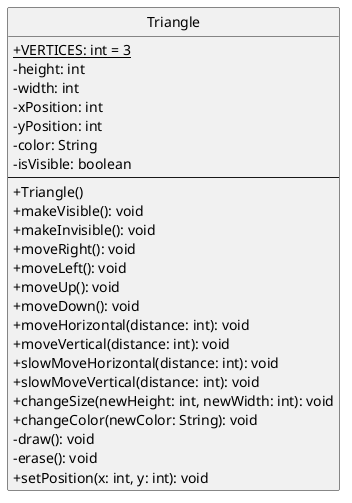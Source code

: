 ' Generated by UML Generator
' Encoded: ZP9RQm8n48NVyolcSQLTAFHjeM2nWa8BnRNsEMQdxc0s8qbqlU1_RoAkbxMqVPmlPoQJSz9rNbg_hBHmSp8BQMK5IalddhstD5rw72esEMqH7aH91O8YgpGASL31s98qCusm4m1tkp3Dazh3f3yQ3tlzF0Co7fxWCPoc9TAiz0SKoveANvwgzJixyiJcH3OtHB5ccq4UDZEp2CXDoD5KOmPJPetIH9h6LPh5aawiAZd7epJfPB1YAXeyDAiV3dY5exXj6xxYrmtxMBJ92zUcpGPiQSl6IvqK57mo2WyFQyacQ8E3luYSvlhjV_CQwPypLHcymfXoOh0Ud7EwXr1_deAwQUd5H69FxpAQiomjhAmld4ZHIdVbj4FVv9oiZtTkhYxR2z55KuG_-Wq
' URL: http://www.plantuml.com/plantuml/uml/ZP9RQm8n48NVyolcSQLTAFHjeM2nWa8BnRNsEMQdxc0s8qbqlU1_RoAkbxMqVPmlPoQJSz9rNbg_hBHmSp8BQMK5IalddhstD5rw72esEMqH7aH91O8YgpGASL31s98qCusm4m1tkp3Dazh3f3yQ3tlzF0Co7fxWCPoc9TAiz0SKoveANvwgzJixyiJcH3OtHB5ccq4UDZEp2CXDoD5KOmPJPetIH9h6LPh5aawiAZd7epJfPB1YAXeyDAiV3dY5exXj6xxYrmtxMBJ92zUcpGPiQSl6IvqK57mo2WyFQyacQ8E3luYSvlhjV_CQwPypLHcymfXoOh0Ud7EwXr1_deAwQUd5H69FxpAQiomjhAmld4ZHIdVbj4FVv9oiZtTkhYxR2z55KuG_-Wq
' Generated on: 2025-10-10T23:46:07.211461600

@startuml
skinparam classAttributeIconSize 0
hide circle

class Triangle {
  +{static} VERTICES: int = 3
  -height: int
  -width: int
  -xPosition: int
  -yPosition: int
  -color: String
  -isVisible: boolean
  --
  +Triangle()
  +makeVisible(): void
  +makeInvisible(): void
  +moveRight(): void
  +moveLeft(): void
  +moveUp(): void
  +moveDown(): void
  +moveHorizontal(distance: int): void
  +moveVertical(distance: int): void
  +slowMoveHorizontal(distance: int): void
  +slowMoveVertical(distance: int): void
  +changeSize(newHeight: int, newWidth: int): void
  +changeColor(newColor: String): void
  -draw(): void
  -erase(): void
  +setPosition(x: int, y: int): void
}

@enduml